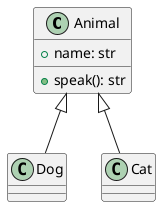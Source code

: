 @startuml
class Animal {
  +name: str
  +speak(): str
}
class Dog
class Cat
Animal <|-- Dog
Animal <|-- Cat
@enduml
